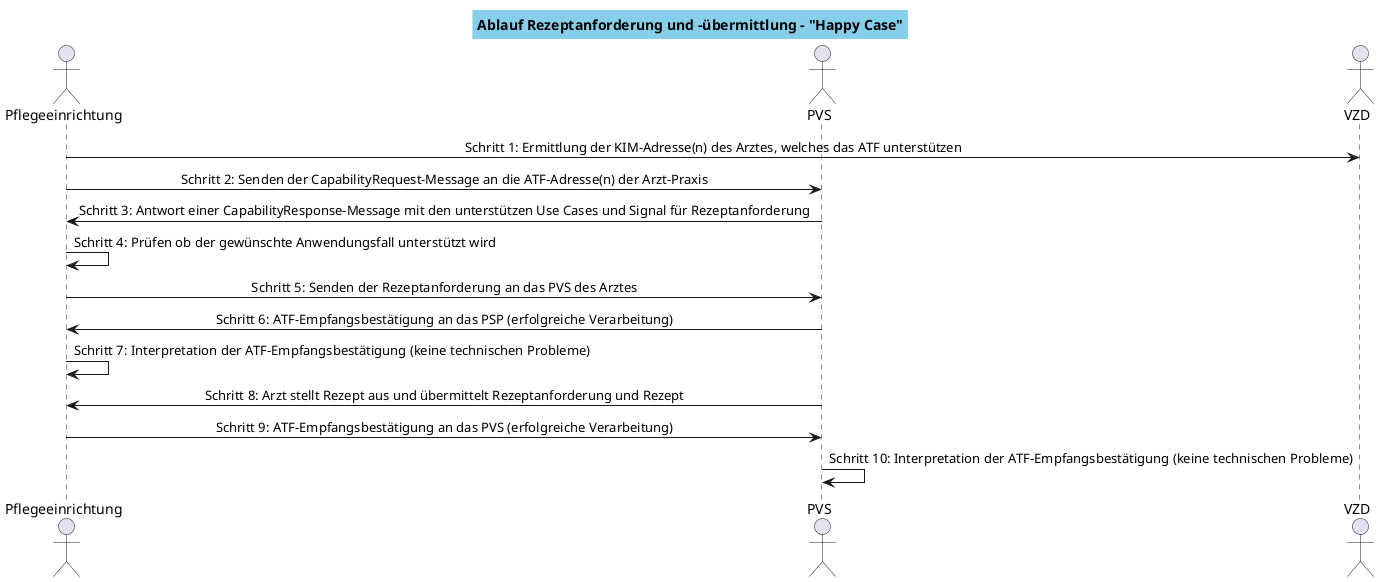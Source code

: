 @startuml
skinparam defaultTextAlignment center
<style>
title {
  backgroundColor SkyBlue
  borderColor Gray
}
activityDiagram {
  diamond {
    BackgroundColor #Business
  }
}
legend {
  backgroundColor White
}
</style>
actor Pflegeeinrichtung as PSP
actor PVS as PVS
actor VZD

title Ablauf Rezeptanforderung und -übermittlung - "Happy Case"

PSP -> VZD: Schritt 1: Ermittlung der KIM-Adresse(n) des Arztes, welches das ATF unterstützen 
PSP -> PVS: Schritt 2: Senden der CapabilityRequest-Message an die ATF-Adresse(n) der Arzt-Praxis
PVS -> PSP: Schritt 3: Antwort einer CapabilityResponse-Message mit den unterstützen Use Cases und Signal für Rezeptanforderung
PSP -> PSP: Schritt 4: Prüfen ob der gewünschte Anwendungsfall unterstützt wird
PSP -> PVS: Schritt 5: Senden der Rezeptanforderung an das PVS des Arztes
PVS -> PSP: Schritt 6: ATF-Empfangsbestätigung an das PSP (erfolgreiche Verarbeitung)
PSP -> PSP: Schritt 7: Interpretation der ATF-Empfangsbestätigung (keine technischen Probleme)
PVS -> PSP: Schritt 8: Arzt stellt Rezept aus und übermittelt Rezeptanforderung und Rezept
PSP -> PVS: Schritt 9: ATF-Empfangsbestätigung an das PVS (erfolgreiche Verarbeitung)
PVS -> PVS: Schritt 10: Interpretation der ATF-Empfangsbestätigung (keine technischen Probleme)

@enduml